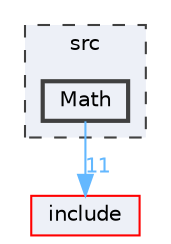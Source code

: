 digraph "src/Math"
{
 // LATEX_PDF_SIZE
  bgcolor="transparent";
  edge [fontname=Helvetica,fontsize=10,labelfontname=Helvetica,labelfontsize=10];
  node [fontname=Helvetica,fontsize=10,shape=box,height=0.2,width=0.4];
  compound=true
  subgraph clusterdir_68267d1309a1af8e8297ef4c3efbcdba {
    graph [ bgcolor="#edf0f7", pencolor="grey25", label="src", fontname=Helvetica,fontsize=10 style="filled,dashed", URL="dir_68267d1309a1af8e8297ef4c3efbcdba.html",tooltip=""]
  dir_3813464283bee2267f39dcf080a84d74 [label="Math", fillcolor="#edf0f7", color="grey25", style="filled,bold", URL="dir_3813464283bee2267f39dcf080a84d74.html",tooltip=""];
  }
  dir_d44c64559bbebec7f509842c48db8b23 [label="include", fillcolor="#edf0f7", color="red", style="filled", URL="dir_d44c64559bbebec7f509842c48db8b23.html",tooltip=""];
  dir_3813464283bee2267f39dcf080a84d74->dir_d44c64559bbebec7f509842c48db8b23 [headlabel="11", labeldistance=1.5 headhref="dir_000015_000011.html" href="dir_000015_000011.html" color="steelblue1" fontcolor="steelblue1"];
}
